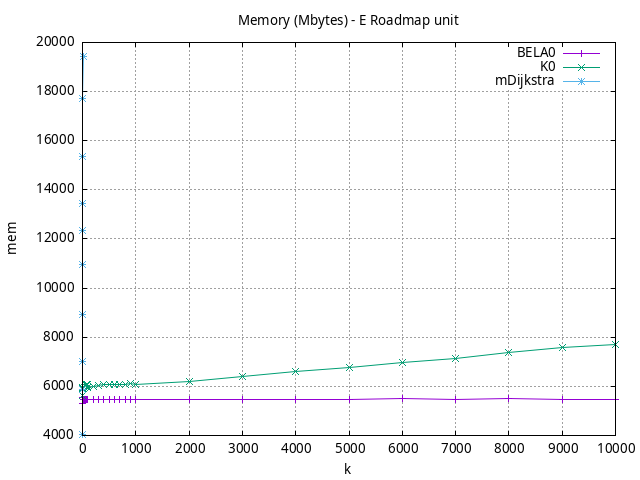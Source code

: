 #!/usr/bin/gnuplot
# -*- coding: utf-8 -*-
#
# results/roadmap/unit/E/USA-road-d.E.brute-force.mem.gnuplot
#
# Started on 01/09/2024 14:28:39
# Author: Carlos Linares López
set grid
set xlabel "k"
set ylabel "mem"

set title "Memory (Mbytes) - E Roadmap unit"

set terminal png enhanced font "Ariel,10"
set output 'USA-road-d.E.brute-force.mem.png'

plot "-" title "BELA0"      with linesp, "-" title "K0"      with linesp, "-" title "mDijkstra"      with linesp

	1 5292.64
	2 5548.0
	3 5548.0
	4 5548.0
	5 5548.0
	6 5549.54
	7 5550.0
	8 5550.0
	9 5550.0
	10 5454.0
	20 5454.0
	30 5454.0
	40 5454.0
	50 5454.0
	60 5454.0
	70 5454.0
	80 5454.0
	90 5454.0
	100 5454.0
	200 5454.0
	300 5454.0
	400 5454.0
	500 5454.0
	600 5454.0
	700 5454.0
	800 5454.0
	900 5454.0
	1000 5454.0
	2000 5454.0
	3000 5454.0
	4000 5454.0
	5000 5467.14
	6000 5519.94
	7000 5476.63
	8000 5510.45
	9000 5453.65
	10000 5469.15
end
	1 5628.12
	2 5902.54
	3 5905.36
	4 5907.54
	5 5910.36
	6 5912.36
	7 5916.36
	8 5938.84
	9 5970.69
	10 5918.44
	20 5926.26
	30 5936.71
	40 5967.57
	50 5996.69
	60 6000.99
	70 6047.34
	80 6084.69
	90 6084.69
	100 5959.55
	200 6005.66
	300 6044.19
	400 6082.83
	500 6078.75
	600 6065.33
	700 6068.5
	800 6086.98
	900 6136.85
	1000 6086.53
	2000 6196.59
	3000 6391.79
	4000 6586.92
	5000 6774.55
	6000 6963.41
	7000 7143.54
	8000 7360.71
	9000 7570.99
	10000 7712.98
end
	1 4030.59
	2 5857.97
	3 7003.9
	4 8908.15
	5 10969.25
	6 12338.46
	7 13435.08
	8 15340.89
	9 17721.2
	10 19422.66
end
